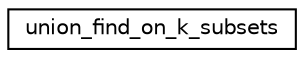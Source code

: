 digraph "Graphical Class Hierarchy"
{
  edge [fontname="Helvetica",fontsize="10",labelfontname="Helvetica",labelfontsize="10"];
  node [fontname="Helvetica",fontsize="10",shape=record];
  rankdir="LR";
  Node0 [label="union_find_on_k_subsets",height=0.2,width=0.4,color="black", fillcolor="white", style="filled",URL="$d3/d1b/classunion__find__on__k__subsets.html"];
}

